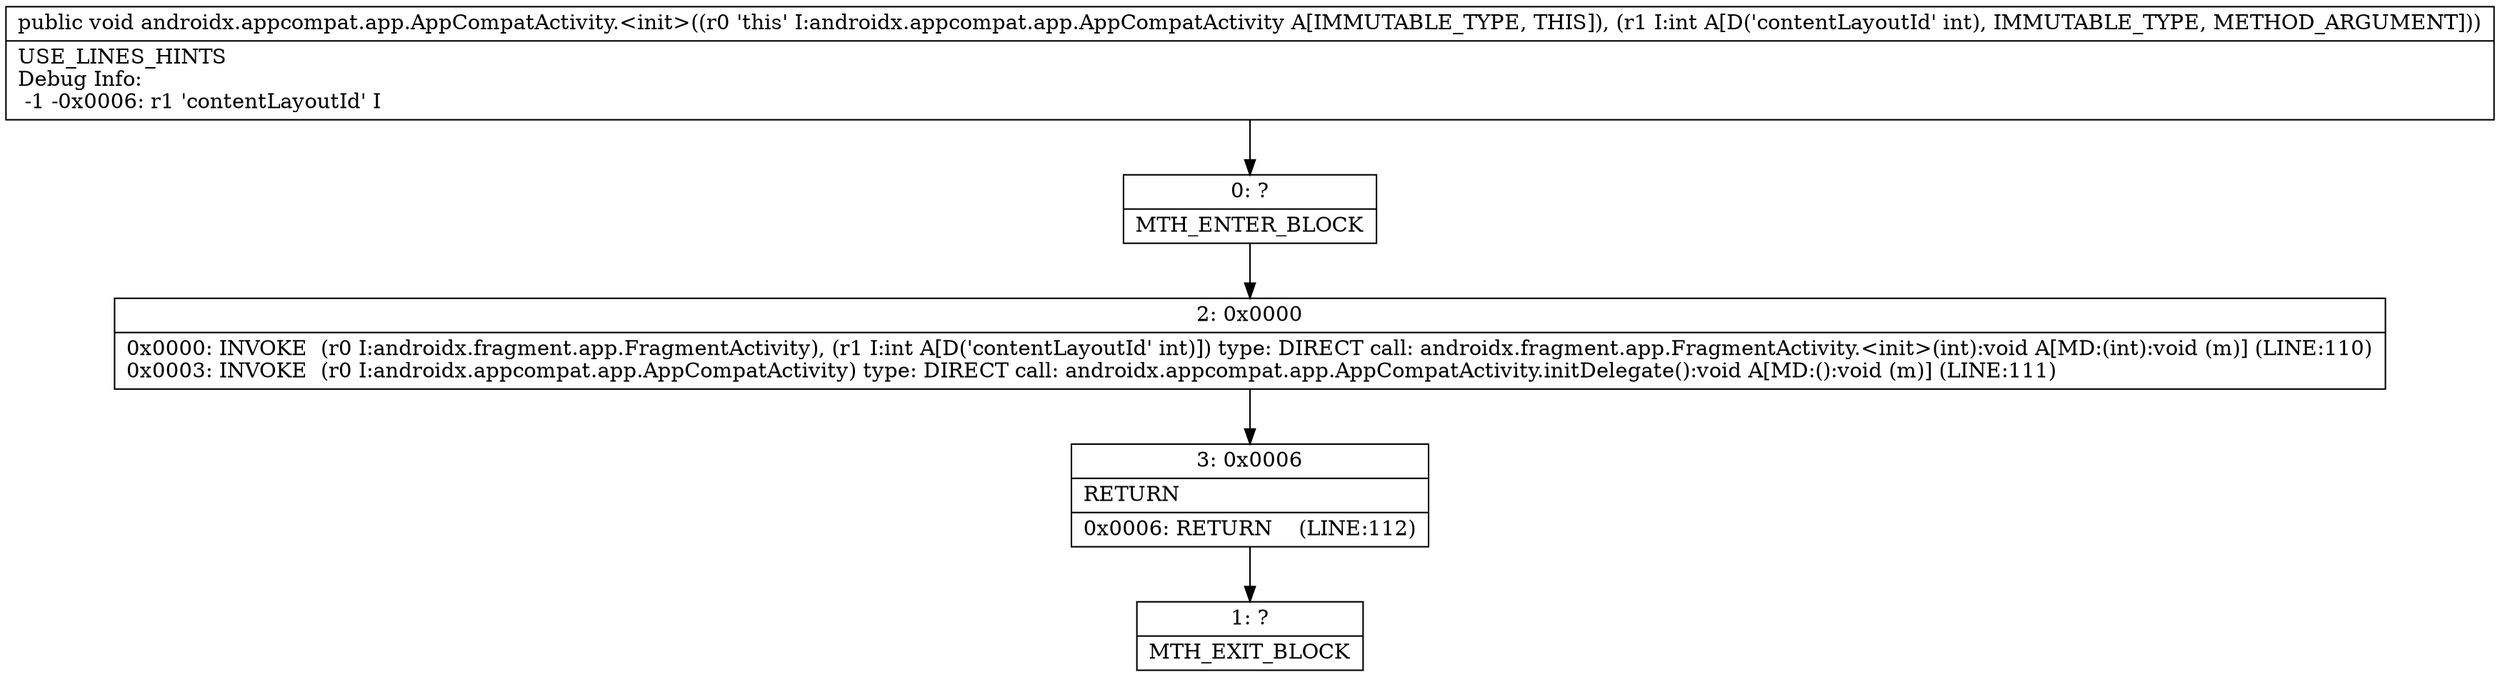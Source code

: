 digraph "CFG forandroidx.appcompat.app.AppCompatActivity.\<init\>(I)V" {
Node_0 [shape=record,label="{0\:\ ?|MTH_ENTER_BLOCK\l}"];
Node_2 [shape=record,label="{2\:\ 0x0000|0x0000: INVOKE  (r0 I:androidx.fragment.app.FragmentActivity), (r1 I:int A[D('contentLayoutId' int)]) type: DIRECT call: androidx.fragment.app.FragmentActivity.\<init\>(int):void A[MD:(int):void (m)] (LINE:110)\l0x0003: INVOKE  (r0 I:androidx.appcompat.app.AppCompatActivity) type: DIRECT call: androidx.appcompat.app.AppCompatActivity.initDelegate():void A[MD:():void (m)] (LINE:111)\l}"];
Node_3 [shape=record,label="{3\:\ 0x0006|RETURN\l|0x0006: RETURN    (LINE:112)\l}"];
Node_1 [shape=record,label="{1\:\ ?|MTH_EXIT_BLOCK\l}"];
MethodNode[shape=record,label="{public void androidx.appcompat.app.AppCompatActivity.\<init\>((r0 'this' I:androidx.appcompat.app.AppCompatActivity A[IMMUTABLE_TYPE, THIS]), (r1 I:int A[D('contentLayoutId' int), IMMUTABLE_TYPE, METHOD_ARGUMENT]))  | USE_LINES_HINTS\lDebug Info:\l  \-1 \-0x0006: r1 'contentLayoutId' I\l}"];
MethodNode -> Node_0;Node_0 -> Node_2;
Node_2 -> Node_3;
Node_3 -> Node_1;
}

